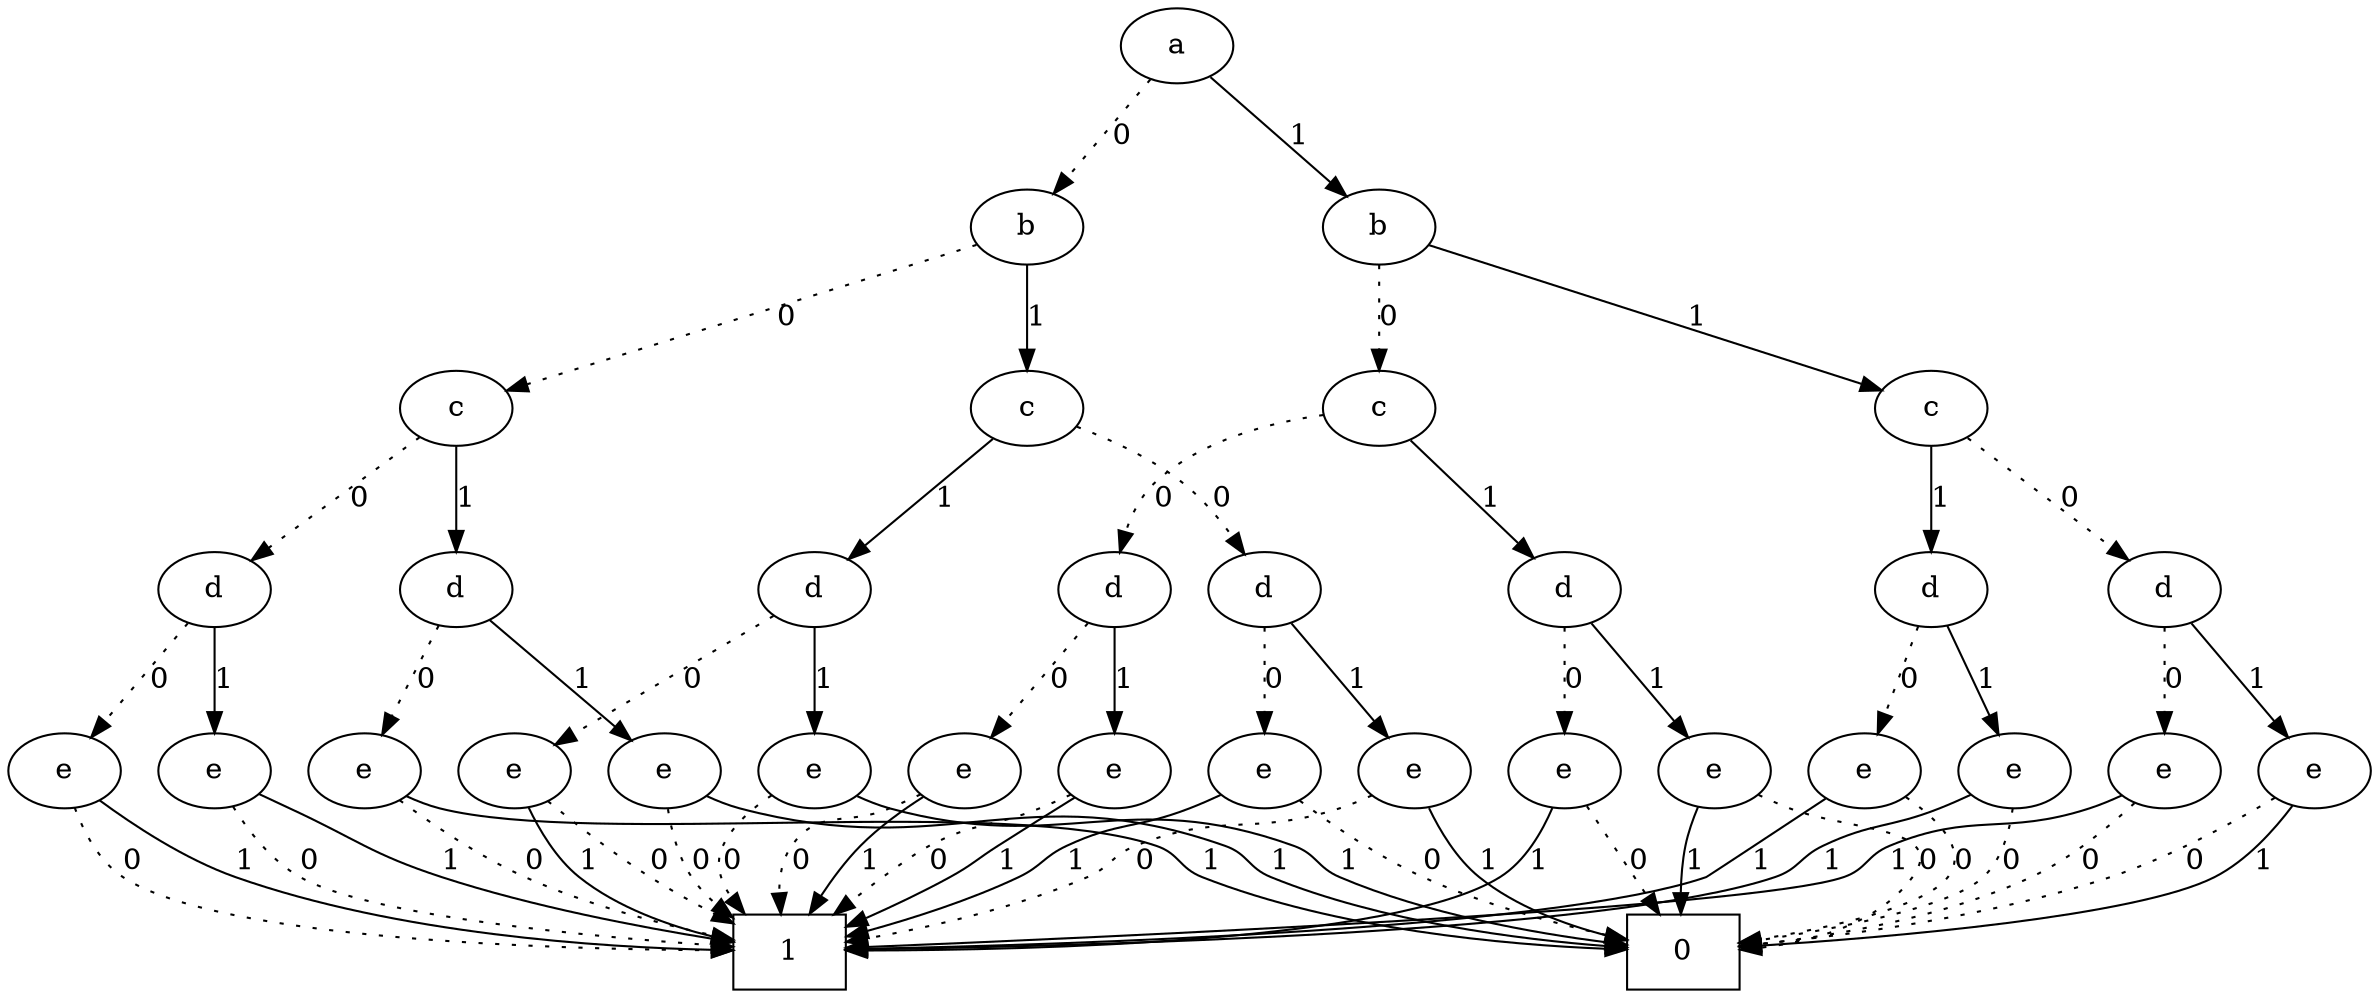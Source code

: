 digraph OBDD {
   {rank=same 1 }
   {rank=same 2 3 }
   {rank=same 4 5 6 7 }
   {rank=same 8 9 10 11 12 13 14 15 }
   {rank=same 16 17 18 19 20 21 22 23 24 25 26 27 28 29 30 31 }

   0 [label="0", shape=box]
   1 [label="a"]
   2 [label="b"]
   4 [label="c"]
   8 [label="d"]
   16 [label="e"]
   17 [label="e"]
   9 [label="d"]
   18 [label="e"]
   19 [label="e"]
   5 [label="c"]
   10 [label="d"]
   20 [label="e"]
   21 [label="e"]
   11 [label="d"]
   22 [label="e"]
   23 [label="e"]
   3 [label="b"]
   6 [label="c"]
   12 [label="d"]
   24 [label="e"]
   25 [label="e"]
   13 [label="d"]
   26 [label="e"]
   27 [label="e"]
   7 [label="c"]
   14 [label="d"]
   28 [label="e"]
   29 [label="e"]
   15 [label="d"]
   30 [label="e"]
   31 [label="e"]
   32 [label="1", shape=box]

   1 -> 2 [label="0", style=dotted]
   1 -> 3 [label="1", style=solid]
   2 -> 4 [label="0", style=dotted]
   2 -> 5 [label="1", style=solid]
   4 -> 8 [label="0", style=dotted]
   4 -> 9 [label="1", style=solid]
   8 -> 16 [label="0", style=dotted]
   8 -> 17 [label="1", style=solid]
   16 -> 32 [label="0", style=dotted]
   16 -> 32 [label="1", style=solid]
   17 -> 32 [label="0", style=dotted]
   17 -> 32 [label="1", style=solid]
   9 -> 18 [label="0", style=dotted]
   9 -> 19 [label="1", style=solid]
   18 -> 32 [label="0", style=dotted]
   18 -> 0 [label="1", style=solid]
   19 -> 32 [label="0", style=dotted]
   19 -> 0 [label="1", style=solid]
   5 -> 10 [label="0", style=dotted]
   5 -> 11 [label="1", style=solid]
   10 -> 20 [label="0", style=dotted]
   10 -> 21 [label="1", style=solid]
   20 -> 0 [label="0", style=dotted]
   20 -> 32 [label="1", style=solid]
   21 -> 32 [label="0", style=dotted]
   21 -> 0 [label="1", style=solid]
   11 -> 22 [label="0", style=dotted]
   11 -> 23 [label="1", style=solid]
   22 -> 32 [label="0", style=dotted]
   22 -> 32 [label="1", style=solid]
   23 -> 32 [label="0", style=dotted]
   23 -> 0 [label="1", style=solid]
   3 -> 6 [label="0", style=dotted]
   3 -> 7 [label="1", style=solid]
   6 -> 12 [label="0", style=dotted]
   6 -> 13 [label="1", style=solid]
   12 -> 24 [label="0", style=dotted]
   12 -> 25 [label="1", style=solid]
   24 -> 32 [label="0", style=dotted]
   24 -> 32 [label="1", style=solid]
   25 -> 32 [label="0", style=dotted]
   25 -> 32 [label="1", style=solid]
   13 -> 26 [label="0", style=dotted]
   13 -> 27 [label="1", style=solid]
   26 -> 0 [label="0", style=dotted]
   26 -> 32 [label="1", style=solid]
   27 -> 0 [label="0", style=dotted]
   27 -> 0 [label="1", style=solid]
   7 -> 14 [label="0", style=dotted]
   7 -> 15 [label="1", style=solid]
   14 -> 28 [label="0", style=dotted]
   14 -> 29 [label="1", style=solid]
   28 -> 0 [label="0", style=dotted]
   28 -> 32 [label="1", style=solid]
   29 -> 0 [label="0", style=dotted]
   29 -> 0 [label="1", style=solid]
   15 -> 30 [label="0", style=dotted]
   15 -> 31 [label="1", style=solid]
   30 -> 0 [label="0", style=dotted]
   30 -> 32 [label="1", style=solid]
   31 -> 0 [label="0", style=dotted]
   31 -> 32 [label="1", style=solid]
}